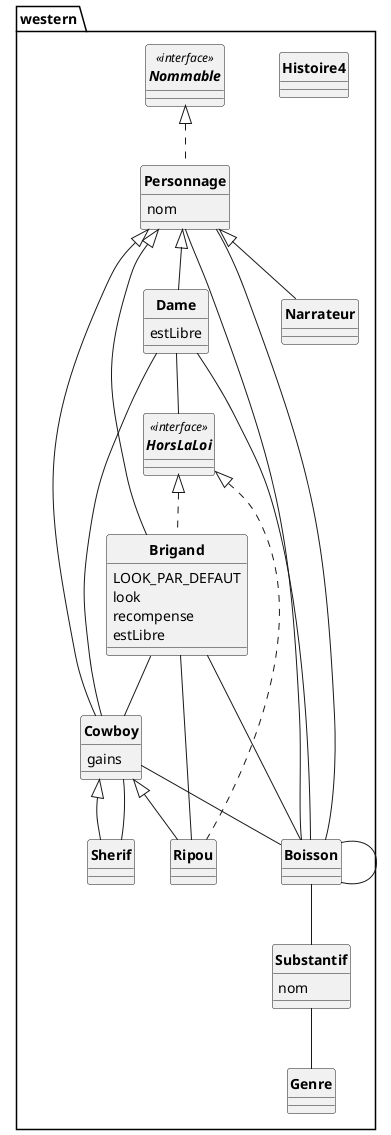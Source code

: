 @startuml
skinparam style strictuml
skinparam classFontStyle Bold
skinparam classAttributeIconSize 0
package western{
class western.Boisson {
}

class western.Brigand {
LOOK_PAR_DEFAUT
look
recompense
estLibre
}

class western.Cowboy {
gains
}

class western.Dame {
estLibre
}

class western.Histoire4 {
}

class western.Narrateur {
}

class western.Personnage {
nom
}

class western.Ripou {
}

class western.Sherif {
}

class western.Substantif {
nom
}

interface western.HorsLaLoi <<interface>> {
}

interface western.Nommable <<interface>> {
}


western.Boisson -- western.Substantif
western.Boisson -- western.Boisson
western.Brigand -- western.Cowboy
western.Brigand -- western.Boisson
western.HorsLaLoi <|.. western.Brigand
western.Personnage <|-- western.Brigand
western.Cowboy -- western.Boisson
western.Personnage <|-- western.Cowboy
western.Dame -- western.Cowboy
western.Dame -- western.HorsLaLoi
western.Dame -- western.Boisson
western.Personnage <|-- western.Dame
western.Personnage <|-- western.Narrateur
western.Personnage -- western.Boisson
western.Personnage -- western.Boisson
western.Nommable <|.. western.Personnage
western.Ripou -- western.Brigand
western.HorsLaLoi <|.. western.Ripou
western.Cowboy <|-- western.Ripou
western.Sherif -- western.Cowboy
western.Cowboy <|-- western.Sherif
western.Substantif -- western.Genre
}
@enduml
